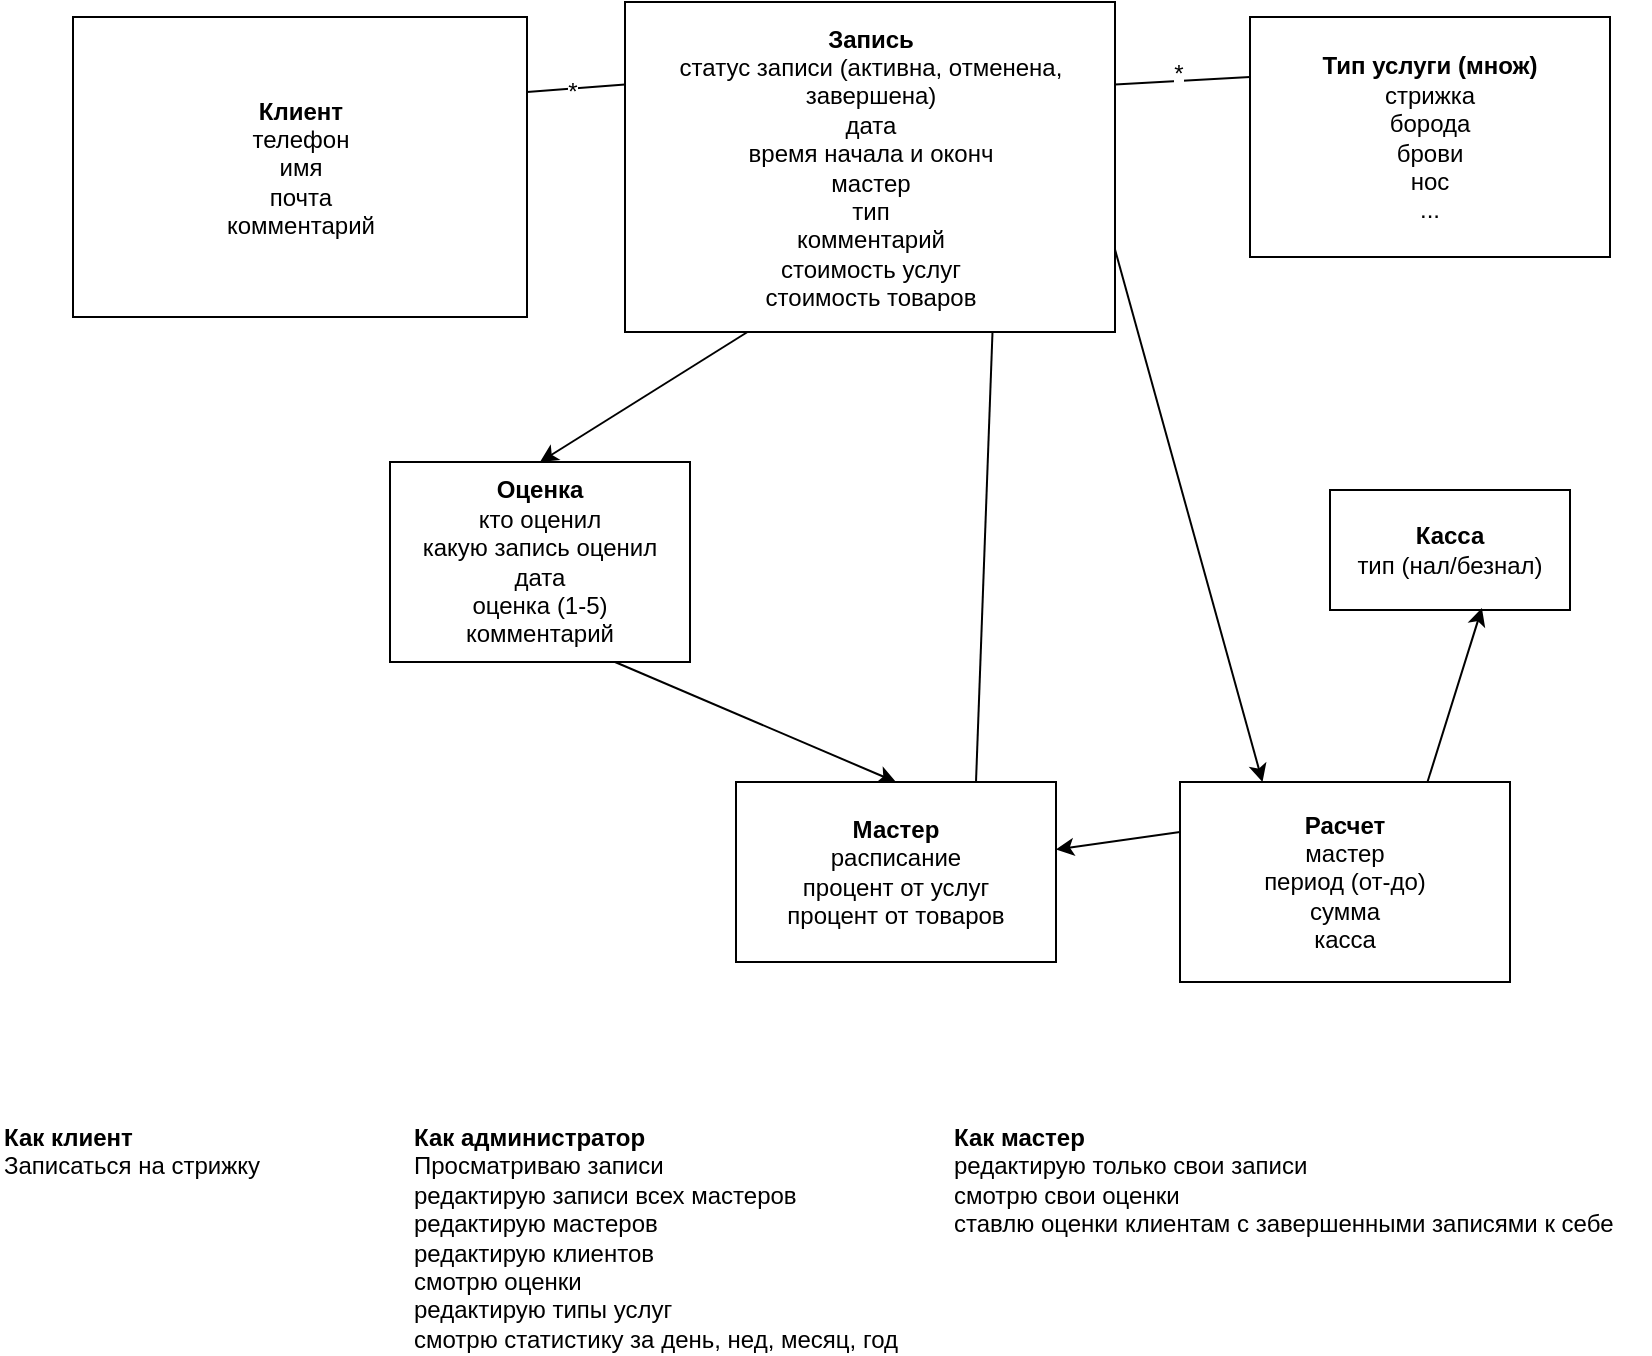 <mxfile version="11.2.7" type="device" pages="1"><diagram id="PgkGHew3F1en4hNgYj65" name="Page-1"><mxGraphModel dx="1666" dy="803" grid="1" gridSize="10" guides="1" tooltips="1" connect="1" arrows="1" fold="1" page="1" pageScale="1" pageWidth="827" pageHeight="1169" math="0" shadow="0"><root><mxCell id="0"/><mxCell id="1" parent="0"/><mxCell id="64Yj7IPFH7n2fZbDULjR-19" style="edgeStyle=none;rounded=0;orthogonalLoop=1;jettySize=auto;html=1;exitX=0.25;exitY=1;exitDx=0;exitDy=0;entryX=0.5;entryY=0;entryDx=0;entryDy=0;" edge="1" parent="1" source="64Yj7IPFH7n2fZbDULjR-4" target="64Yj7IPFH7n2fZbDULjR-2"><mxGeometry relative="1" as="geometry"/></mxCell><mxCell id="64Yj7IPFH7n2fZbDULjR-1" value="&lt;b&gt;Клиент&lt;/b&gt;&lt;br&gt;телефон&lt;br&gt;имя&lt;br&gt;почта&lt;br&gt;комментарий" style="rounded=0;whiteSpace=wrap;html=1;" vertex="1" parent="1"><mxGeometry x="81.5" y="347.5" width="227" height="150" as="geometry"/></mxCell><mxCell id="64Yj7IPFH7n2fZbDULjR-20" style="edgeStyle=none;rounded=0;orthogonalLoop=1;jettySize=auto;html=1;exitX=0.75;exitY=1;exitDx=0;exitDy=0;entryX=0.5;entryY=0;entryDx=0;entryDy=0;" edge="1" parent="1" source="64Yj7IPFH7n2fZbDULjR-2" target="64Yj7IPFH7n2fZbDULjR-7"><mxGeometry relative="1" as="geometry"/></mxCell><mxCell id="64Yj7IPFH7n2fZbDULjR-2" value="&lt;b&gt;Оценка&lt;br&gt;&lt;/b&gt;кто оценил&lt;br&gt;какую запись оценил&lt;br&gt;дата&lt;br&gt;оценка (1-5)&lt;br&gt;комментарий" style="rounded=0;whiteSpace=wrap;html=1;" vertex="1" parent="1"><mxGeometry x="240" y="570" width="150" height="100" as="geometry"/></mxCell><mxCell id="64Yj7IPFH7n2fZbDULjR-38" style="edgeStyle=none;rounded=0;orthogonalLoop=1;jettySize=auto;html=1;exitX=1;exitY=0.75;exitDx=0;exitDy=0;entryX=0.25;entryY=0;entryDx=0;entryDy=0;" edge="1" parent="1" source="64Yj7IPFH7n2fZbDULjR-4" target="64Yj7IPFH7n2fZbDULjR-35"><mxGeometry relative="1" as="geometry"/></mxCell><mxCell id="64Yj7IPFH7n2fZbDULjR-4" value="&lt;b&gt;Запись&lt;br&gt;&lt;/b&gt;статус записи (активна, отменена, завершена)&lt;br&gt;дата&lt;br&gt;время начала и оконч&lt;br&gt;мастер&lt;br&gt;тип&lt;br&gt;комментарий&lt;br&gt;стоимость услуг&lt;br&gt;стоимость товаров" style="rounded=0;whiteSpace=wrap;html=1;" vertex="1" parent="1"><mxGeometry x="357.5" y="340" width="245" height="165" as="geometry"/></mxCell><mxCell id="64Yj7IPFH7n2fZbDULjR-6" value="&lt;b&gt;Тип услуги (множ)&lt;/b&gt;&lt;br&gt;стрижка&lt;br&gt;борода&lt;br&gt;брови&lt;br&gt;нос&lt;br&gt;..." style="rounded=0;whiteSpace=wrap;html=1;" vertex="1" parent="1"><mxGeometry x="670" y="347.5" width="180" height="120" as="geometry"/></mxCell><mxCell id="64Yj7IPFH7n2fZbDULjR-7" value="&lt;b&gt;Мастер&lt;/b&gt;&lt;br&gt;расписание&lt;br&gt;процент от услуг&lt;br&gt;процент от товаров&lt;br&gt;" style="rounded=0;whiteSpace=wrap;html=1;" vertex="1" parent="1"><mxGeometry x="413" y="730" width="160" height="90" as="geometry"/></mxCell><mxCell id="64Yj7IPFH7n2fZbDULjR-8" value="" style="endArrow=none;html=1;entryX=0.75;entryY=1;entryDx=0;entryDy=0;exitX=0.75;exitY=0;exitDx=0;exitDy=0;" edge="1" parent="1" source="64Yj7IPFH7n2fZbDULjR-7" target="64Yj7IPFH7n2fZbDULjR-4"><mxGeometry width="50" height="50" relative="1" as="geometry"><mxPoint x="30" y="600" as="sourcePoint"/><mxPoint x="80" y="550" as="targetPoint"/></mxGeometry></mxCell><mxCell id="64Yj7IPFH7n2fZbDULjR-9" value="" style="endArrow=none;html=1;exitX=1;exitY=0.25;exitDx=0;exitDy=0;entryX=0;entryY=0.25;entryDx=0;entryDy=0;" edge="1" parent="1" source="64Yj7IPFH7n2fZbDULjR-4" target="64Yj7IPFH7n2fZbDULjR-6"><mxGeometry width="50" height="50" relative="1" as="geometry"><mxPoint x="630" y="590" as="sourcePoint"/><mxPoint x="680" y="540" as="targetPoint"/></mxGeometry></mxCell><mxCell id="64Yj7IPFH7n2fZbDULjR-15" value="*" style="text;html=1;resizable=0;points=[];align=center;verticalAlign=middle;labelBackgroundColor=#ffffff;" vertex="1" connectable="0" parent="64Yj7IPFH7n2fZbDULjR-9"><mxGeometry x="-0.061" y="4" relative="1" as="geometry"><mxPoint as="offset"/></mxGeometry></mxCell><mxCell id="64Yj7IPFH7n2fZbDULjR-11" value="" style="endArrow=none;html=1;entryX=1;entryY=0.25;entryDx=0;entryDy=0;exitX=0;exitY=0.25;exitDx=0;exitDy=0;" edge="1" parent="1" source="64Yj7IPFH7n2fZbDULjR-4" target="64Yj7IPFH7n2fZbDULjR-1"><mxGeometry width="50" height="50" relative="1" as="geometry"><mxPoint x="110" y="740" as="sourcePoint"/><mxPoint x="160" y="690" as="targetPoint"/></mxGeometry></mxCell><mxCell id="64Yj7IPFH7n2fZbDULjR-13" value="*" style="text;html=1;resizable=0;points=[];align=center;verticalAlign=middle;labelBackgroundColor=#ffffff;" vertex="1" connectable="0" parent="64Yj7IPFH7n2fZbDULjR-11"><mxGeometry x="0.082" y="1" relative="1" as="geometry"><mxPoint as="offset"/></mxGeometry></mxCell><mxCell id="64Yj7IPFH7n2fZbDULjR-30" value="&lt;b&gt;Как клиент&lt;/b&gt;&lt;br&gt;Записаться на стрижку&lt;br&gt;" style="text;html=1;resizable=0;points=[];autosize=1;align=left;verticalAlign=top;spacingTop=-4;" vertex="1" parent="1"><mxGeometry x="45" y="898" width="150" height="30" as="geometry"/></mxCell><mxCell id="64Yj7IPFH7n2fZbDULjR-31" value="&lt;b&gt;Как администратор&lt;/b&gt;&lt;br&gt;Просматриваю записи&lt;br&gt;редактирую записи всех мастеров&lt;br&gt;редактирую мастеров&lt;br&gt;редактирую клиентов&lt;br&gt;смотрю оценки&lt;br&gt;редактирую типы услуг&lt;br&gt;смотрю статистику за день, нед, месяц, год" style="text;html=1;resizable=0;points=[];autosize=1;align=left;verticalAlign=top;spacingTop=-4;" vertex="1" parent="1"><mxGeometry x="250" y="898" width="260" height="110" as="geometry"/></mxCell><mxCell id="64Yj7IPFH7n2fZbDULjR-32" value="&lt;b&gt;Как мастер&lt;/b&gt;&lt;br&gt;редактирую только свои записи&lt;br&gt;смотрю свои оценки&lt;br&gt;ставлю оценки клиентам с завершенными записями к себе&lt;br&gt;" style="text;html=1;resizable=0;points=[];autosize=1;align=left;verticalAlign=top;spacingTop=-4;" vertex="1" parent="1"><mxGeometry x="520" y="898" width="350" height="60" as="geometry"/></mxCell><mxCell id="64Yj7IPFH7n2fZbDULjR-34" value="&lt;b&gt;Касса&lt;/b&gt;&lt;br&gt;тип (нал/безнал)" style="rounded=0;whiteSpace=wrap;html=1;" vertex="1" parent="1"><mxGeometry x="710" y="584" width="120" height="60" as="geometry"/></mxCell><mxCell id="64Yj7IPFH7n2fZbDULjR-36" style="edgeStyle=none;rounded=0;orthogonalLoop=1;jettySize=auto;html=1;exitX=0.75;exitY=0;exitDx=0;exitDy=0;entryX=0.633;entryY=0.983;entryDx=0;entryDy=0;entryPerimeter=0;" edge="1" parent="1" source="64Yj7IPFH7n2fZbDULjR-35" target="64Yj7IPFH7n2fZbDULjR-34"><mxGeometry relative="1" as="geometry"/></mxCell><mxCell id="64Yj7IPFH7n2fZbDULjR-37" style="edgeStyle=none;rounded=0;orthogonalLoop=1;jettySize=auto;html=1;exitX=0;exitY=0.25;exitDx=0;exitDy=0;" edge="1" parent="1" source="64Yj7IPFH7n2fZbDULjR-35" target="64Yj7IPFH7n2fZbDULjR-7"><mxGeometry relative="1" as="geometry"/></mxCell><mxCell id="64Yj7IPFH7n2fZbDULjR-35" value="&lt;b&gt;Расчет&lt;/b&gt;&lt;br&gt;мастер&lt;br&gt;период (от-до)&lt;br&gt;сумма&lt;br&gt;касса" style="rounded=0;whiteSpace=wrap;html=1;" vertex="1" parent="1"><mxGeometry x="635" y="730" width="165" height="100" as="geometry"/></mxCell></root></mxGraphModel></diagram></mxfile>